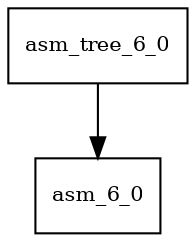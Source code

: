 digraph asm_tree_6_0_dependencies {
  node [shape = box, fontsize=10.0];
  asm_tree_6_0 -> asm_6_0;
}
